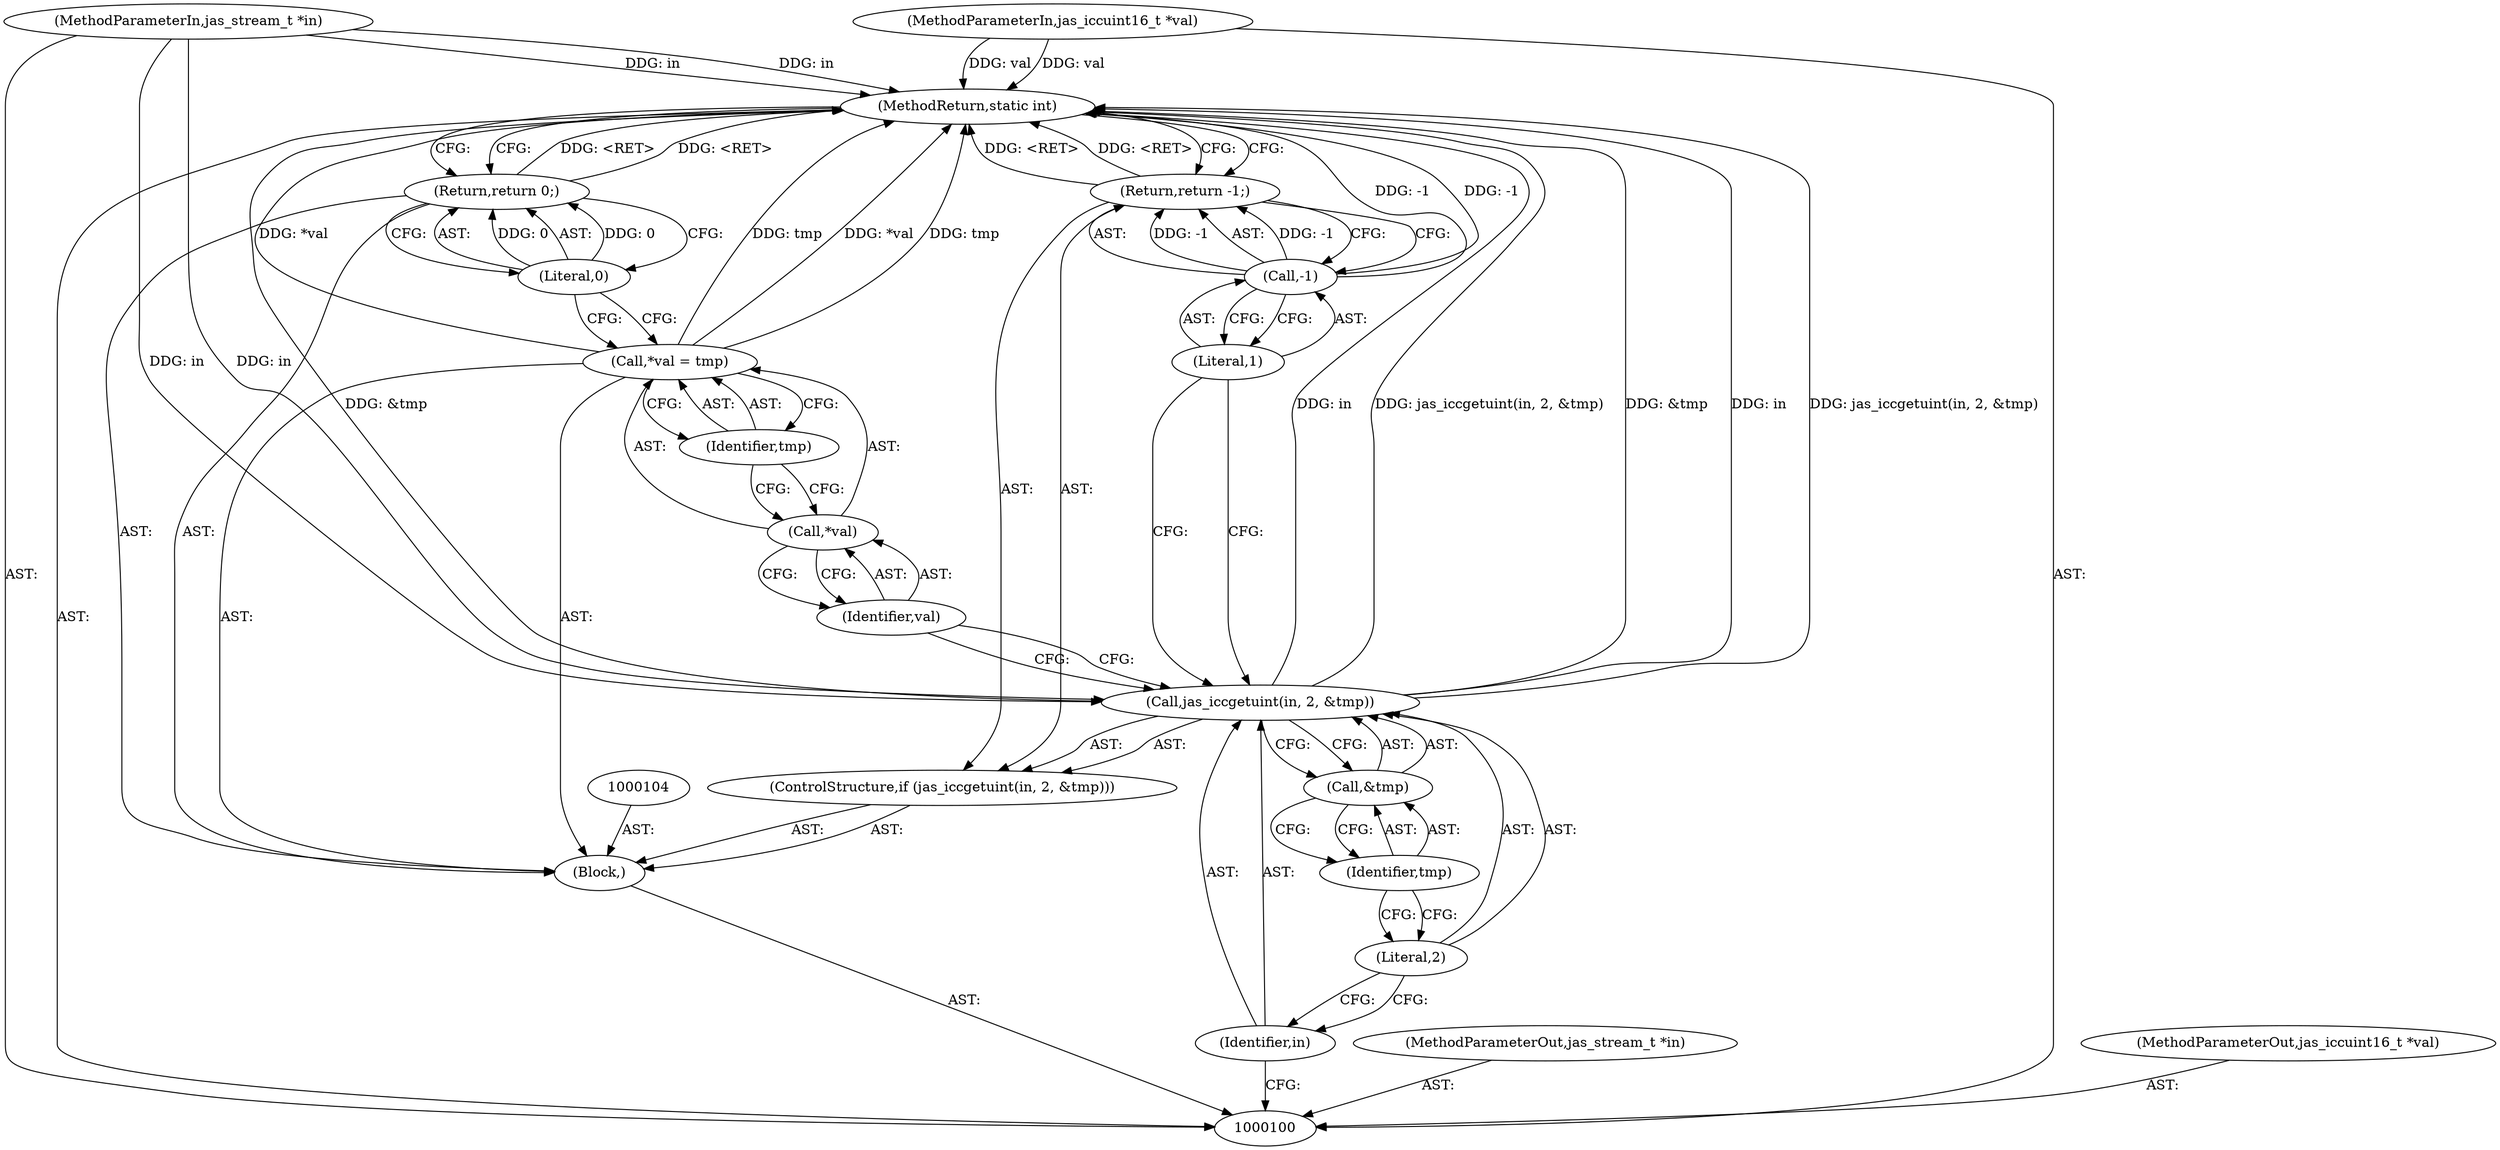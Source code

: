 digraph "0_jasper_d42b2388f7f8e0332c846675133acea151fc557a_3" {
"1000120" [label="(MethodReturn,static int)"];
"1000101" [label="(MethodParameterIn,jas_stream_t *in)"];
"1000151" [label="(MethodParameterOut,jas_stream_t *in)"];
"1000102" [label="(MethodParameterIn,jas_iccuint16_t *val)"];
"1000152" [label="(MethodParameterOut,jas_iccuint16_t *val)"];
"1000103" [label="(Block,)"];
"1000105" [label="(ControlStructure,if (jas_iccgetuint(in, 2, &tmp)))"];
"1000107" [label="(Identifier,in)"];
"1000108" [label="(Literal,2)"];
"1000109" [label="(Call,&tmp)"];
"1000110" [label="(Identifier,tmp)"];
"1000106" [label="(Call,jas_iccgetuint(in, 2, &tmp))"];
"1000112" [label="(Call,-1)"];
"1000113" [label="(Literal,1)"];
"1000111" [label="(Return,return -1;)"];
"1000114" [label="(Call,*val = tmp)"];
"1000115" [label="(Call,*val)"];
"1000116" [label="(Identifier,val)"];
"1000117" [label="(Identifier,tmp)"];
"1000118" [label="(Return,return 0;)"];
"1000119" [label="(Literal,0)"];
"1000120" -> "1000100"  [label="AST: "];
"1000120" -> "1000111"  [label="CFG: "];
"1000120" -> "1000118"  [label="CFG: "];
"1000111" -> "1000120"  [label="DDG: <RET>"];
"1000114" -> "1000120"  [label="DDG: tmp"];
"1000114" -> "1000120"  [label="DDG: *val"];
"1000106" -> "1000120"  [label="DDG: in"];
"1000106" -> "1000120"  [label="DDG: jas_iccgetuint(in, 2, &tmp)"];
"1000106" -> "1000120"  [label="DDG: &tmp"];
"1000101" -> "1000120"  [label="DDG: in"];
"1000102" -> "1000120"  [label="DDG: val"];
"1000112" -> "1000120"  [label="DDG: -1"];
"1000118" -> "1000120"  [label="DDG: <RET>"];
"1000101" -> "1000100"  [label="AST: "];
"1000101" -> "1000120"  [label="DDG: in"];
"1000101" -> "1000106"  [label="DDG: in"];
"1000151" -> "1000100"  [label="AST: "];
"1000102" -> "1000100"  [label="AST: "];
"1000102" -> "1000120"  [label="DDG: val"];
"1000152" -> "1000100"  [label="AST: "];
"1000103" -> "1000100"  [label="AST: "];
"1000104" -> "1000103"  [label="AST: "];
"1000105" -> "1000103"  [label="AST: "];
"1000114" -> "1000103"  [label="AST: "];
"1000118" -> "1000103"  [label="AST: "];
"1000105" -> "1000103"  [label="AST: "];
"1000106" -> "1000105"  [label="AST: "];
"1000111" -> "1000105"  [label="AST: "];
"1000107" -> "1000106"  [label="AST: "];
"1000107" -> "1000100"  [label="CFG: "];
"1000108" -> "1000107"  [label="CFG: "];
"1000108" -> "1000106"  [label="AST: "];
"1000108" -> "1000107"  [label="CFG: "];
"1000110" -> "1000108"  [label="CFG: "];
"1000109" -> "1000106"  [label="AST: "];
"1000109" -> "1000110"  [label="CFG: "];
"1000110" -> "1000109"  [label="AST: "];
"1000106" -> "1000109"  [label="CFG: "];
"1000110" -> "1000109"  [label="AST: "];
"1000110" -> "1000108"  [label="CFG: "];
"1000109" -> "1000110"  [label="CFG: "];
"1000106" -> "1000105"  [label="AST: "];
"1000106" -> "1000109"  [label="CFG: "];
"1000107" -> "1000106"  [label="AST: "];
"1000108" -> "1000106"  [label="AST: "];
"1000109" -> "1000106"  [label="AST: "];
"1000113" -> "1000106"  [label="CFG: "];
"1000116" -> "1000106"  [label="CFG: "];
"1000106" -> "1000120"  [label="DDG: in"];
"1000106" -> "1000120"  [label="DDG: jas_iccgetuint(in, 2, &tmp)"];
"1000106" -> "1000120"  [label="DDG: &tmp"];
"1000101" -> "1000106"  [label="DDG: in"];
"1000112" -> "1000111"  [label="AST: "];
"1000112" -> "1000113"  [label="CFG: "];
"1000113" -> "1000112"  [label="AST: "];
"1000111" -> "1000112"  [label="CFG: "];
"1000112" -> "1000120"  [label="DDG: -1"];
"1000112" -> "1000111"  [label="DDG: -1"];
"1000113" -> "1000112"  [label="AST: "];
"1000113" -> "1000106"  [label="CFG: "];
"1000112" -> "1000113"  [label="CFG: "];
"1000111" -> "1000105"  [label="AST: "];
"1000111" -> "1000112"  [label="CFG: "];
"1000112" -> "1000111"  [label="AST: "];
"1000120" -> "1000111"  [label="CFG: "];
"1000111" -> "1000120"  [label="DDG: <RET>"];
"1000112" -> "1000111"  [label="DDG: -1"];
"1000114" -> "1000103"  [label="AST: "];
"1000114" -> "1000117"  [label="CFG: "];
"1000115" -> "1000114"  [label="AST: "];
"1000117" -> "1000114"  [label="AST: "];
"1000119" -> "1000114"  [label="CFG: "];
"1000114" -> "1000120"  [label="DDG: tmp"];
"1000114" -> "1000120"  [label="DDG: *val"];
"1000115" -> "1000114"  [label="AST: "];
"1000115" -> "1000116"  [label="CFG: "];
"1000116" -> "1000115"  [label="AST: "];
"1000117" -> "1000115"  [label="CFG: "];
"1000116" -> "1000115"  [label="AST: "];
"1000116" -> "1000106"  [label="CFG: "];
"1000115" -> "1000116"  [label="CFG: "];
"1000117" -> "1000114"  [label="AST: "];
"1000117" -> "1000115"  [label="CFG: "];
"1000114" -> "1000117"  [label="CFG: "];
"1000118" -> "1000103"  [label="AST: "];
"1000118" -> "1000119"  [label="CFG: "];
"1000119" -> "1000118"  [label="AST: "];
"1000120" -> "1000118"  [label="CFG: "];
"1000118" -> "1000120"  [label="DDG: <RET>"];
"1000119" -> "1000118"  [label="DDG: 0"];
"1000119" -> "1000118"  [label="AST: "];
"1000119" -> "1000114"  [label="CFG: "];
"1000118" -> "1000119"  [label="CFG: "];
"1000119" -> "1000118"  [label="DDG: 0"];
}
